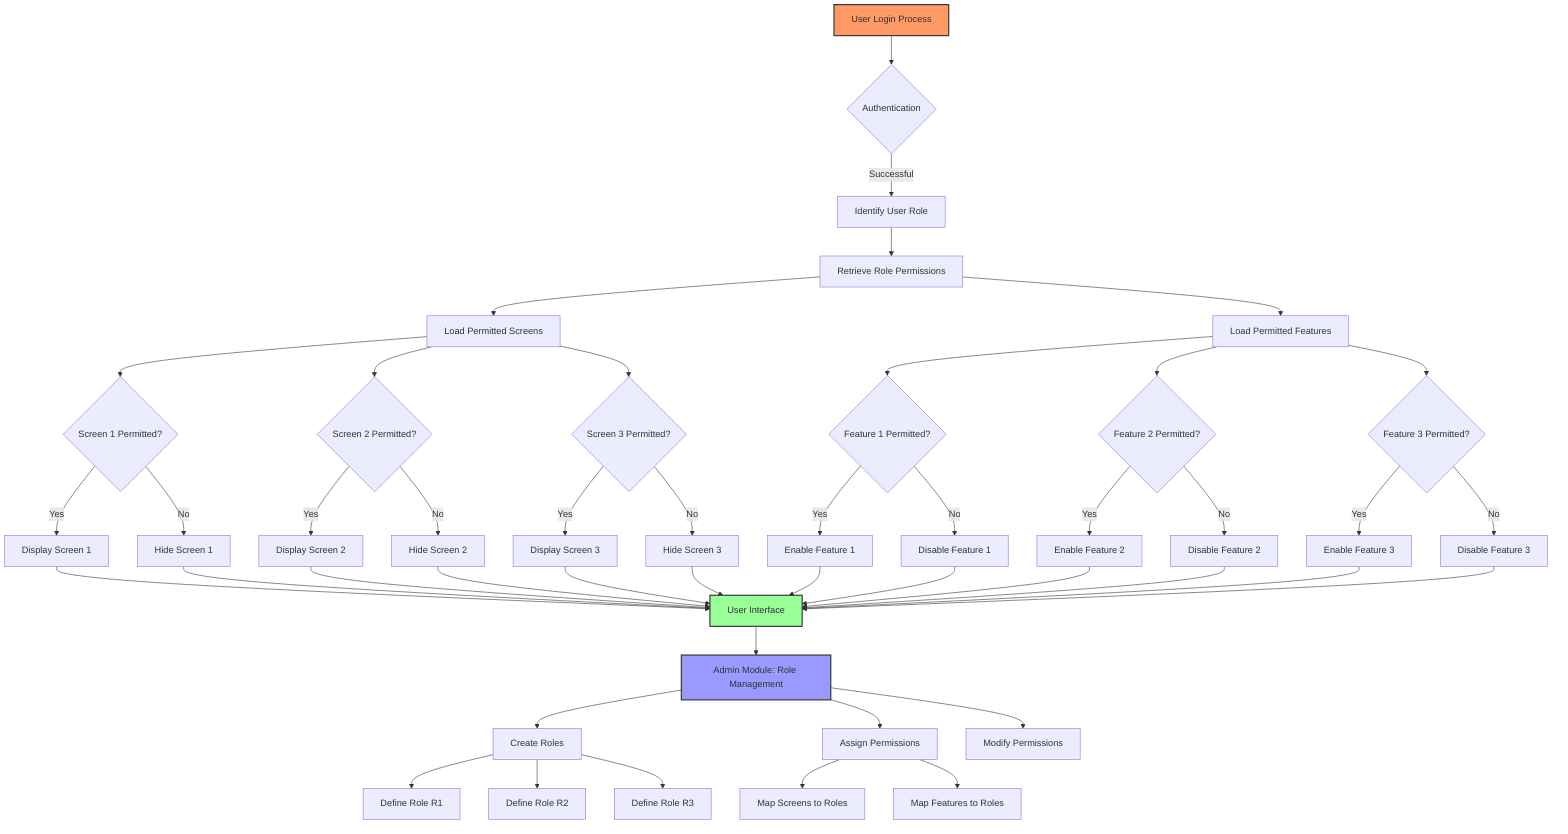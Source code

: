 flowchart TD
    A[User Login Process] --> B{Authentication}
    
    B -->|Successful| C[Identify User Role]
    C --> D[Retrieve Role Permissions]
    
    D --> E[Load Permitted Screens]
    D --> F[Load Permitted Features]
    
    E --> G{Screen 1 Permitted?}
    E --> H{Screen 2 Permitted?}
    E --> I{Screen 3 Permitted?}
    
    F --> J{Feature 1 Permitted?}
    F --> K{Feature 2 Permitted?}
    F --> L{Feature 3 Permitted?}
    
    G -->|Yes| M[Display Screen 1]
    G -->|No| N[Hide Screen 1]
    
    H -->|Yes| O[Display Screen 2]
    H -->|No| P[Hide Screen 2]
    
    I -->|Yes| Q[Display Screen 3]
    I -->|No| R[Hide Screen 3]
    
    J -->|Yes| S[Enable Feature 1]
    J -->|No| T[Disable Feature 1]
    
    K -->|Yes| U[Enable Feature 2]
    K -->|No| V[Disable Feature 2]
    
    L -->|Yes| W[Enable Feature 3]
    L -->|No| X[Disable Feature 3]
    
    M --> Y[User Interface]
    O --> Y
    Q --> Y
    
    S --> Y
    U --> Y
    W --> Y
    
    N --> Y
    P --> Y
    R --> Y
    
    T --> Y
    V --> Y
    X --> Y
    
    Y --> Z[Admin Module: Role Management]
    
    Z --> AA[Create Roles]
    Z --> AB[Assign Permissions]
    Z --> AC[Modify Permissions]
    
    AA --> AD[Define Role R1]
    AA --> AE[Define Role R2]
    AA --> AF[Define Role R3]
    
    AB --> AG[Map Screens to Roles]
    AB --> AH[Map Features to Roles]
    
    style A fill:#f96,stroke:#333,stroke-width:2px
    style Z fill:#99f,stroke:#333,stroke-width:2px
    style Y fill:#9f9,stroke:#333,stroke-width:2px